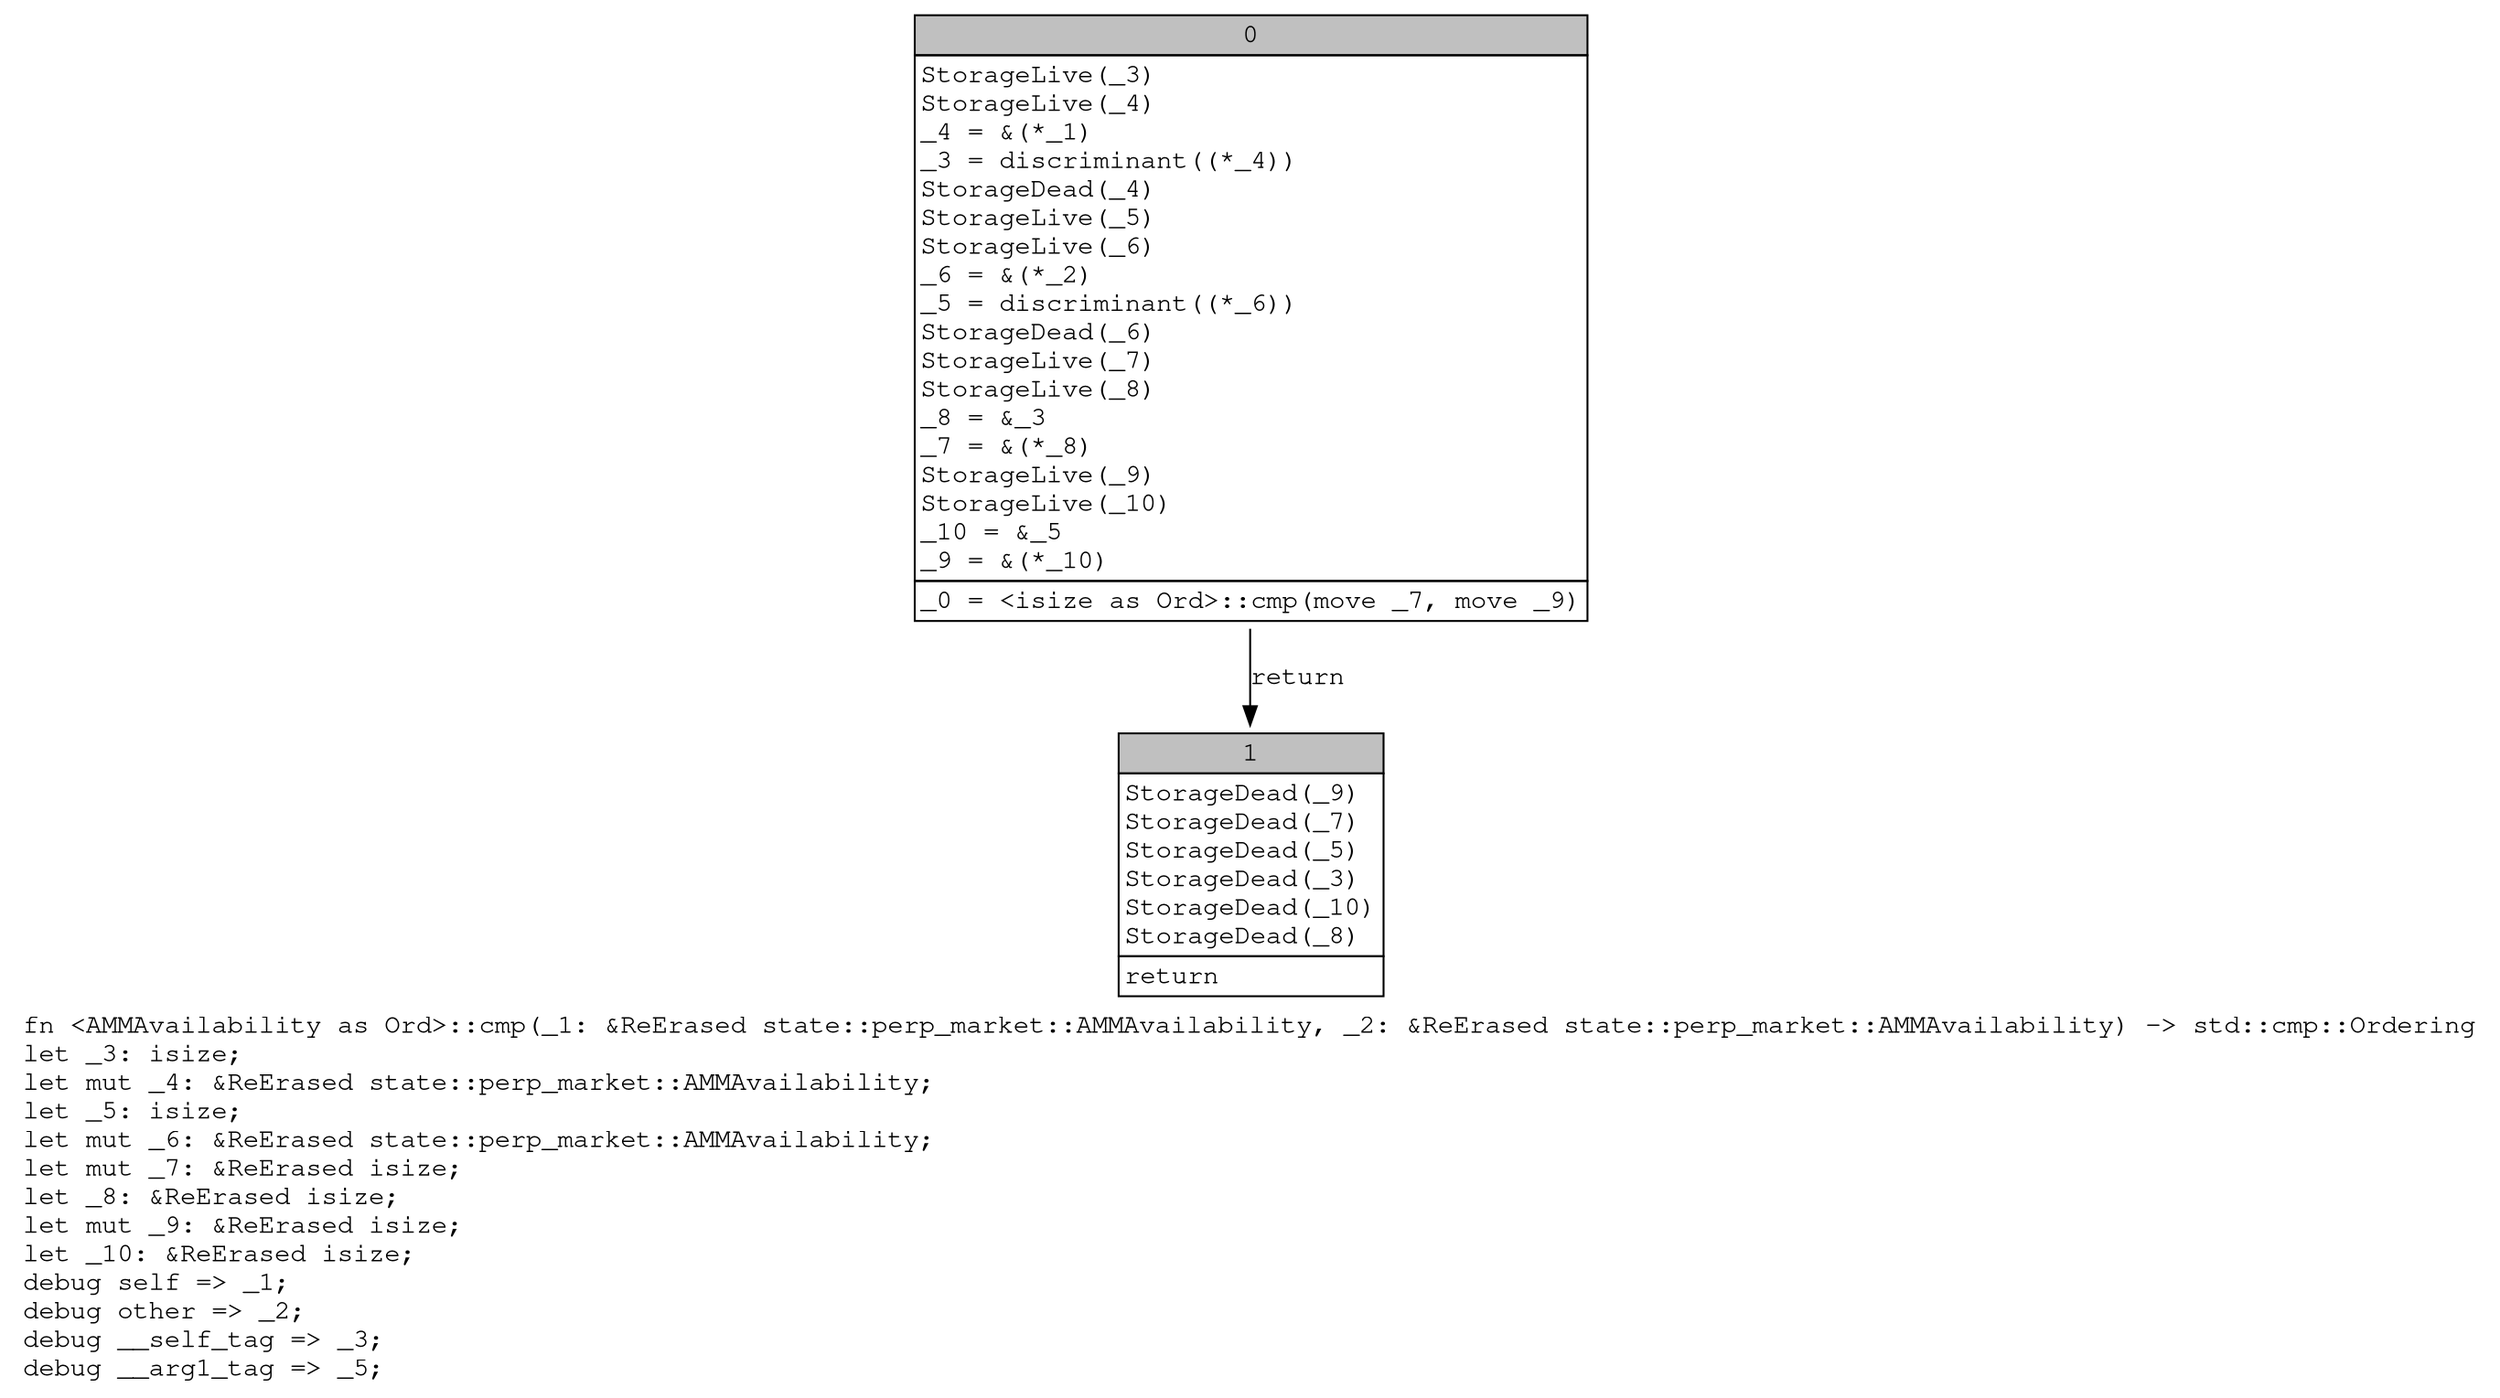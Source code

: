 digraph Mir_0_17271 {
    graph [fontname="Courier, monospace"];
    node [fontname="Courier, monospace"];
    edge [fontname="Courier, monospace"];
    label=<fn &lt;AMMAvailability as Ord&gt;::cmp(_1: &amp;ReErased state::perp_market::AMMAvailability, _2: &amp;ReErased state::perp_market::AMMAvailability) -&gt; std::cmp::Ordering<br align="left"/>let _3: isize;<br align="left"/>let mut _4: &amp;ReErased state::perp_market::AMMAvailability;<br align="left"/>let _5: isize;<br align="left"/>let mut _6: &amp;ReErased state::perp_market::AMMAvailability;<br align="left"/>let mut _7: &amp;ReErased isize;<br align="left"/>let _8: &amp;ReErased isize;<br align="left"/>let mut _9: &amp;ReErased isize;<br align="left"/>let _10: &amp;ReErased isize;<br align="left"/>debug self =&gt; _1;<br align="left"/>debug other =&gt; _2;<br align="left"/>debug __self_tag =&gt; _3;<br align="left"/>debug __arg1_tag =&gt; _5;<br align="left"/>>;
    bb0__0_17271 [shape="none", label=<<table border="0" cellborder="1" cellspacing="0"><tr><td bgcolor="gray" align="center" colspan="1">0</td></tr><tr><td align="left" balign="left">StorageLive(_3)<br/>StorageLive(_4)<br/>_4 = &amp;(*_1)<br/>_3 = discriminant((*_4))<br/>StorageDead(_4)<br/>StorageLive(_5)<br/>StorageLive(_6)<br/>_6 = &amp;(*_2)<br/>_5 = discriminant((*_6))<br/>StorageDead(_6)<br/>StorageLive(_7)<br/>StorageLive(_8)<br/>_8 = &amp;_3<br/>_7 = &amp;(*_8)<br/>StorageLive(_9)<br/>StorageLive(_10)<br/>_10 = &amp;_5<br/>_9 = &amp;(*_10)<br/></td></tr><tr><td align="left">_0 = &lt;isize as Ord&gt;::cmp(move _7, move _9)</td></tr></table>>];
    bb1__0_17271 [shape="none", label=<<table border="0" cellborder="1" cellspacing="0"><tr><td bgcolor="gray" align="center" colspan="1">1</td></tr><tr><td align="left" balign="left">StorageDead(_9)<br/>StorageDead(_7)<br/>StorageDead(_5)<br/>StorageDead(_3)<br/>StorageDead(_10)<br/>StorageDead(_8)<br/></td></tr><tr><td align="left">return</td></tr></table>>];
    bb0__0_17271 -> bb1__0_17271 [label="return"];
}
